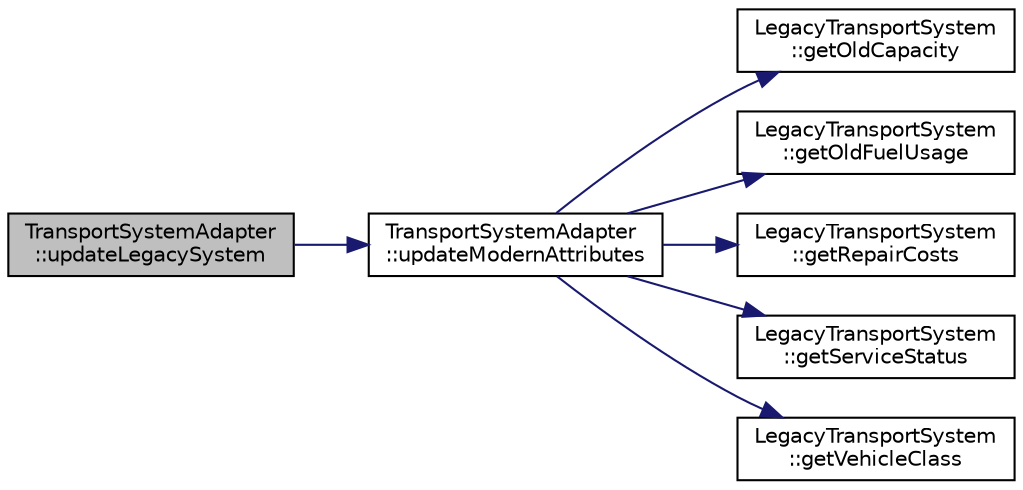 digraph "TransportSystemAdapter::updateLegacySystem"
{
 // LATEX_PDF_SIZE
  edge [fontname="Helvetica",fontsize="10",labelfontname="Helvetica",labelfontsize="10"];
  node [fontname="Helvetica",fontsize="10",shape=record];
  rankdir="LR";
  Node1 [label="TransportSystemAdapter\l::updateLegacySystem",height=0.2,width=0.4,color="black", fillcolor="grey75", style="filled", fontcolor="black",tooltip="Updates the legacy system attributes."];
  Node1 -> Node2 [color="midnightblue",fontsize="10",style="solid",fontname="Helvetica"];
  Node2 [label="TransportSystemAdapter\l::updateModernAttributes",height=0.2,width=0.4,color="black", fillcolor="white", style="filled",URL="$classTransportSystemAdapter.html#a7f6cde43380d74f7991e5b23d856aa29",tooltip="Updates the modern attributes from the legacy system."];
  Node2 -> Node3 [color="midnightblue",fontsize="10",style="solid",fontname="Helvetica"];
  Node3 [label="LegacyTransportSystem\l::getOldCapacity",height=0.2,width=0.4,color="black", fillcolor="white", style="filled",URL="$classLegacyTransportSystem.html#a93599436ec7af2e1e31672508e694c5d",tooltip="Gets the transport capacity."];
  Node2 -> Node4 [color="midnightblue",fontsize="10",style="solid",fontname="Helvetica"];
  Node4 [label="LegacyTransportSystem\l::getOldFuelUsage",height=0.2,width=0.4,color="black", fillcolor="white", style="filled",URL="$classLegacyTransportSystem.html#a2dc5fa0b0fc848735c6bc6436921f834",tooltip="Gets the fuel usage rate."];
  Node2 -> Node5 [color="midnightblue",fontsize="10",style="solid",fontname="Helvetica"];
  Node5 [label="LegacyTransportSystem\l::getRepairCosts",height=0.2,width=0.4,color="black", fillcolor="white", style="filled",URL="$classLegacyTransportSystem.html#a45af10fe1f7216f376c7ad1f6acf3deb",tooltip="Gets the repair costs."];
  Node2 -> Node6 [color="midnightblue",fontsize="10",style="solid",fontname="Helvetica"];
  Node6 [label="LegacyTransportSystem\l::getServiceStatus",height=0.2,width=0.4,color="black", fillcolor="white", style="filled",URL="$classLegacyTransportSystem.html#aef17476f3b2c873e38fe44cfa0f2744a",tooltip="Gets the service status."];
  Node2 -> Node7 [color="midnightblue",fontsize="10",style="solid",fontname="Helvetica"];
  Node7 [label="LegacyTransportSystem\l::getVehicleClass",height=0.2,width=0.4,color="black", fillcolor="white", style="filled",URL="$classLegacyTransportSystem.html#a826e41a6e56c564fbf99750640275144",tooltip="Gets the vehicle classification."];
}
